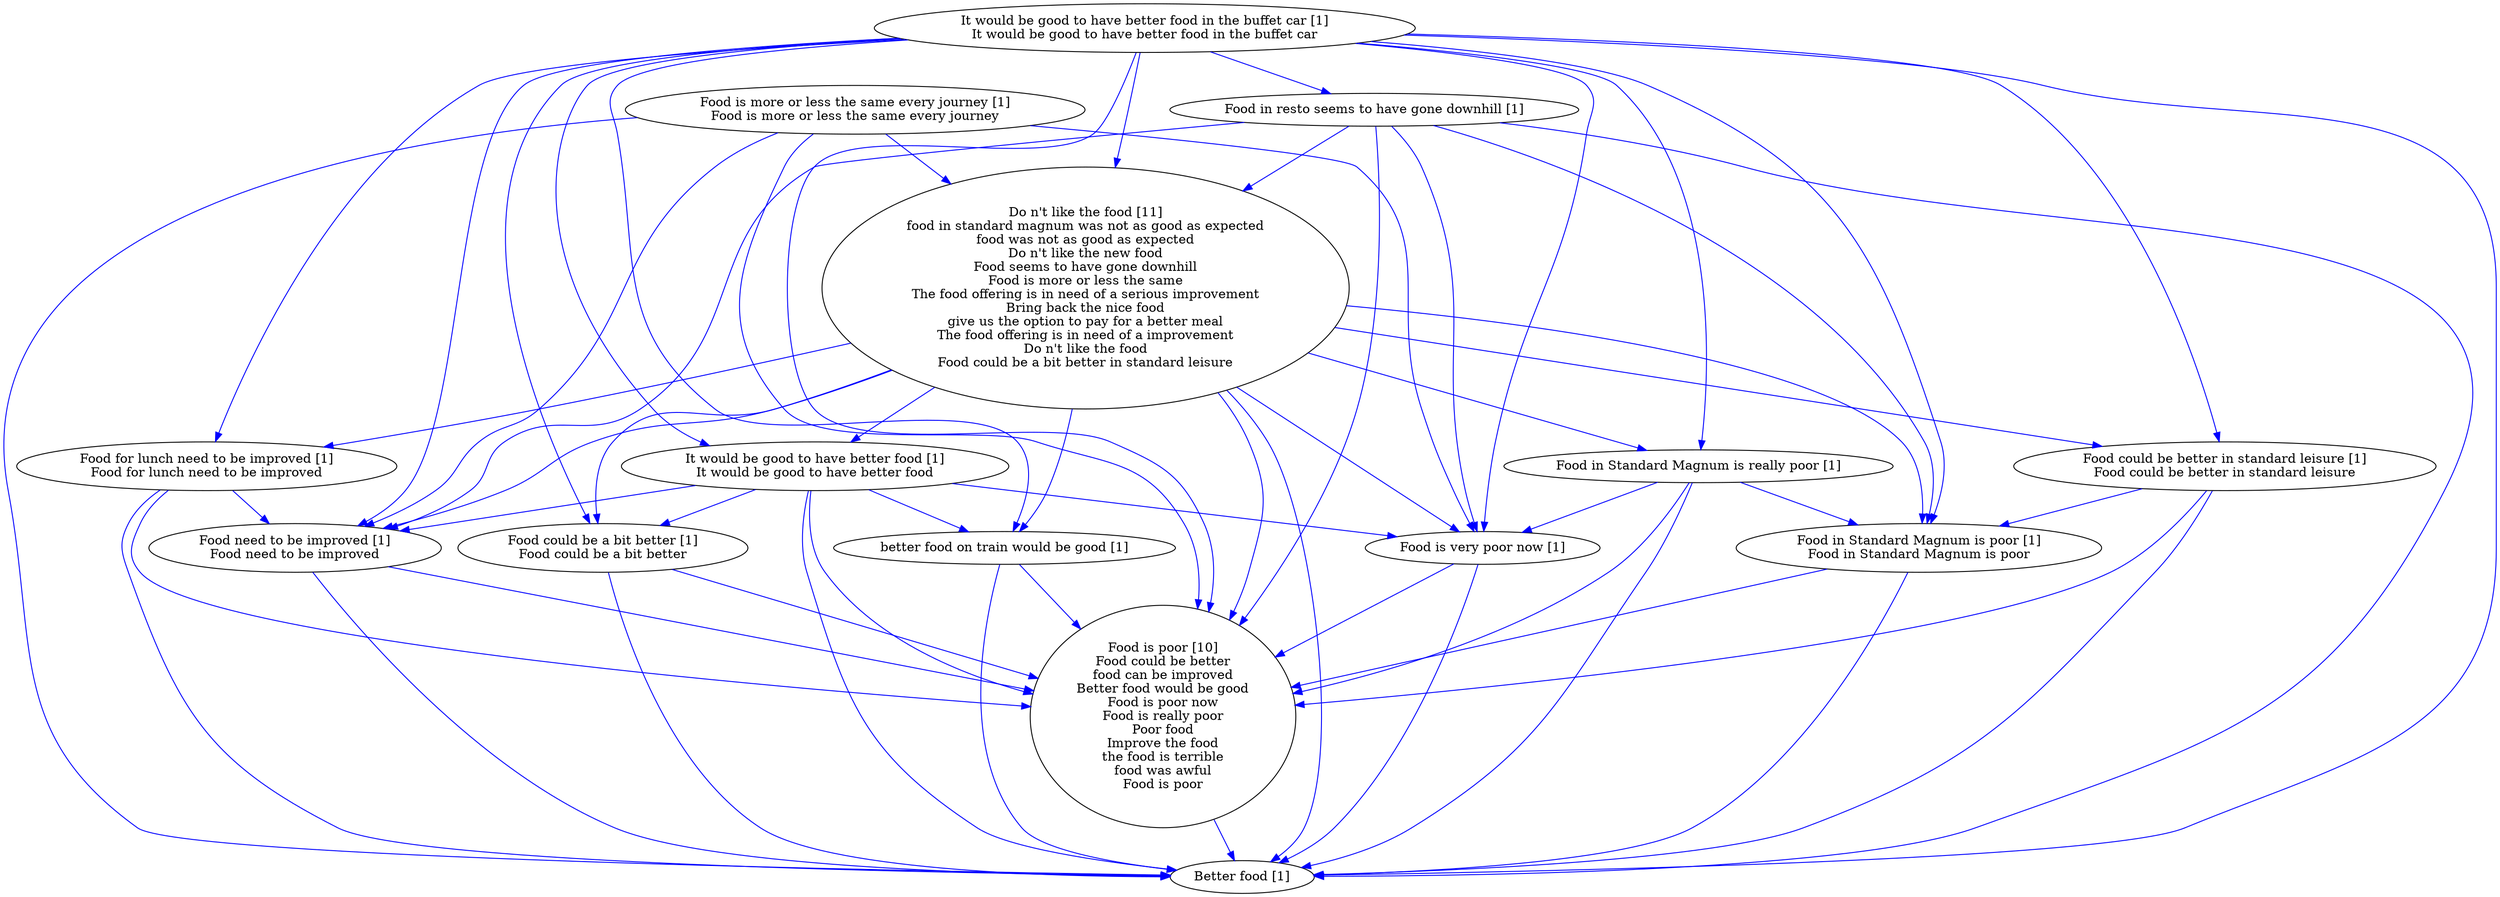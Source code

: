 digraph collapsedGraph {
"Do n't like the food [11]\nfood in standard magnum was not as good as expected\nfood was not as good as expected\nDo n't like the new food\nFood seems to have gone downhill\nFood is more or less the same\nThe food offering is in need of a serious improvement\nBring back the nice food\ngive us the option to pay for a better meal\nThe food offering is in need of a improvement\nDo n't like the food\nFood could be a bit better in standard leisure""Food is poor [10]\nFood could be better\nfood can be improved\nBetter food would be good\nFood is poor now\nFood is really poor\nPoor food\nImprove the food\nthe food is terrible\nfood was awful\nFood is poor""Better food [1]""Food could be better in standard leisure [1]\nFood could be better in standard leisure""Food could be a bit better [1]\nFood could be a bit better""Food for lunch need to be improved [1]\nFood for lunch need to be improved""Food need to be improved [1]\nFood need to be improved""Food in Standard Magnum is really poor [1]""Food in Standard Magnum is poor [1]\nFood in Standard Magnum is poor""Food in resto seems to have gone downhill [1]""Food is more or less the same every journey [1]\nFood is more or less the same every journey""Food is very poor now [1]""It would be good to have better food in the buffet car [1]\nIt would be good to have better food in the buffet car""It would be good to have better food [1]\nIt would be good to have better food""better food on train would be good [1]""Food could be better in standard leisure [1]\nFood could be better in standard leisure" -> "Better food [1]" [color=blue]
"Food could be a bit better [1]\nFood could be a bit better" -> "Better food [1]" [color=blue]
"Food for lunch need to be improved [1]\nFood for lunch need to be improved" -> "Food need to be improved [1]\nFood need to be improved" [color=blue]
"Do n't like the food [11]\nfood in standard magnum was not as good as expected\nfood was not as good as expected\nDo n't like the new food\nFood seems to have gone downhill\nFood is more or less the same\nThe food offering is in need of a serious improvement\nBring back the nice food\ngive us the option to pay for a better meal\nThe food offering is in need of a improvement\nDo n't like the food\nFood could be a bit better in standard leisure" -> "Food need to be improved [1]\nFood need to be improved" [color=blue]
"Food for lunch need to be improved [1]\nFood for lunch need to be improved" -> "Better food [1]" [color=blue]
"Food for lunch need to be improved [1]\nFood for lunch need to be improved" -> "Food is poor [10]\nFood could be better\nfood can be improved\nBetter food would be good\nFood is poor now\nFood is really poor\nPoor food\nImprove the food\nthe food is terrible\nfood was awful\nFood is poor" [color=blue]
"Food need to be improved [1]\nFood need to be improved" -> "Better food [1]" [color=blue]
"Food in Standard Magnum is really poor [1]" -> "Food in Standard Magnum is poor [1]\nFood in Standard Magnum is poor" [color=blue]
"Do n't like the food [11]\nfood in standard magnum was not as good as expected\nfood was not as good as expected\nDo n't like the new food\nFood seems to have gone downhill\nFood is more or less the same\nThe food offering is in need of a serious improvement\nBring back the nice food\ngive us the option to pay for a better meal\nThe food offering is in need of a improvement\nDo n't like the food\nFood could be a bit better in standard leisure" -> "Food in Standard Magnum is poor [1]\nFood in Standard Magnum is poor" [color=blue]
"Food could be better in standard leisure [1]\nFood could be better in standard leisure" -> "Food in Standard Magnum is poor [1]\nFood in Standard Magnum is poor" [color=blue]
"Food could be a bit better [1]\nFood could be a bit better" -> "Food is poor [10]\nFood could be better\nfood can be improved\nBetter food would be good\nFood is poor now\nFood is really poor\nPoor food\nImprove the food\nthe food is terrible\nfood was awful\nFood is poor" [color=blue]
"Food need to be improved [1]\nFood need to be improved" -> "Food is poor [10]\nFood could be better\nfood can be improved\nBetter food would be good\nFood is poor now\nFood is really poor\nPoor food\nImprove the food\nthe food is terrible\nfood was awful\nFood is poor" [color=blue]
"Food in Standard Magnum is really poor [1]" -> "Better food [1]" [color=blue]
"Food in Standard Magnum is poor [1]\nFood in Standard Magnum is poor" -> "Better food [1]" [color=blue]
"Food in Standard Magnum is poor [1]\nFood in Standard Magnum is poor" -> "Food is poor [10]\nFood could be better\nfood can be improved\nBetter food would be good\nFood is poor now\nFood is really poor\nPoor food\nImprove the food\nthe food is terrible\nfood was awful\nFood is poor" [color=blue]
"Food in resto seems to have gone downhill [1]" -> "Do n't like the food [11]\nfood in standard magnum was not as good as expected\nfood was not as good as expected\nDo n't like the new food\nFood seems to have gone downhill\nFood is more or less the same\nThe food offering is in need of a serious improvement\nBring back the nice food\ngive us the option to pay for a better meal\nThe food offering is in need of a improvement\nDo n't like the food\nFood could be a bit better in standard leisure" [color=blue]
"Food in resto seems to have gone downhill [1]" -> "Better food [1]" [color=blue]
"Food in resto seems to have gone downhill [1]" -> "Food need to be improved [1]\nFood need to be improved" [color=blue]
"Food in resto seems to have gone downhill [1]" -> "Food in Standard Magnum is poor [1]\nFood in Standard Magnum is poor" [color=blue]
"Food is more or less the same every journey [1]\nFood is more or less the same every journey" -> "Better food [1]" [color=blue]
"Food is more or less the same every journey [1]\nFood is more or less the same every journey" -> "Food is poor [10]\nFood could be better\nfood can be improved\nBetter food would be good\nFood is poor now\nFood is really poor\nPoor food\nImprove the food\nthe food is terrible\nfood was awful\nFood is poor" [color=blue]
"Food is more or less the same every journey [1]\nFood is more or less the same every journey" -> "Do n't like the food [11]\nfood in standard magnum was not as good as expected\nfood was not as good as expected\nDo n't like the new food\nFood seems to have gone downhill\nFood is more or less the same\nThe food offering is in need of a serious improvement\nBring back the nice food\ngive us the option to pay for a better meal\nThe food offering is in need of a improvement\nDo n't like the food\nFood could be a bit better in standard leisure" [color=blue]
"Food is more or less the same every journey [1]\nFood is more or less the same every journey" -> "Food need to be improved [1]\nFood need to be improved" [color=blue]
"Do n't like the food [11]\nfood in standard magnum was not as good as expected\nfood was not as good as expected\nDo n't like the new food\nFood seems to have gone downhill\nFood is more or less the same\nThe food offering is in need of a serious improvement\nBring back the nice food\ngive us the option to pay for a better meal\nThe food offering is in need of a improvement\nDo n't like the food\nFood could be a bit better in standard leisure" -> "Better food [1]" [color=blue]
"Food in Standard Magnum is really poor [1]" -> "Food is very poor now [1]" [color=blue]
"Food in resto seems to have gone downhill [1]" -> "Food is very poor now [1]" [color=blue]
"Food is more or less the same every journey [1]\nFood is more or less the same every journey" -> "Food is very poor now [1]" [color=blue]
"Food is very poor now [1]" -> "Better food [1]" [color=blue]
"Food is very poor now [1]" -> "Food is poor [10]\nFood could be better\nfood can be improved\nBetter food would be good\nFood is poor now\nFood is really poor\nPoor food\nImprove the food\nthe food is terrible\nfood was awful\nFood is poor" [color=blue]
"Food in resto seems to have gone downhill [1]" -> "Food is poor [10]\nFood could be better\nfood can be improved\nBetter food would be good\nFood is poor now\nFood is really poor\nPoor food\nImprove the food\nthe food is terrible\nfood was awful\nFood is poor" [color=blue]
"Food is poor [10]\nFood could be better\nfood can be improved\nBetter food would be good\nFood is poor now\nFood is really poor\nPoor food\nImprove the food\nthe food is terrible\nfood was awful\nFood is poor" -> "Better food [1]" [color=blue]
"It would be good to have better food in the buffet car [1]\nIt would be good to have better food in the buffet car" -> "It would be good to have better food [1]\nIt would be good to have better food" [color=blue]
"Do n't like the food [11]\nfood in standard magnum was not as good as expected\nfood was not as good as expected\nDo n't like the new food\nFood seems to have gone downhill\nFood is more or less the same\nThe food offering is in need of a serious improvement\nBring back the nice food\ngive us the option to pay for a better meal\nThe food offering is in need of a improvement\nDo n't like the food\nFood could be a bit better in standard leisure" -> "It would be good to have better food [1]\nIt would be good to have better food" [color=blue]
"It would be good to have better food in the buffet car [1]\nIt would be good to have better food in the buffet car" -> "Better food [1]" [color=blue]
"It would be good to have better food in the buffet car [1]\nIt would be good to have better food in the buffet car" -> "Food could be better in standard leisure [1]\nFood could be better in standard leisure" [color=blue]
"It would be good to have better food in the buffet car [1]\nIt would be good to have better food in the buffet car" -> "Food could be a bit better [1]\nFood could be a bit better" [color=blue]
"It would be good to have better food in the buffet car [1]\nIt would be good to have better food in the buffet car" -> "Food for lunch need to be improved [1]\nFood for lunch need to be improved" [color=blue]
"It would be good to have better food in the buffet car [1]\nIt would be good to have better food in the buffet car" -> "Food need to be improved [1]\nFood need to be improved" [color=blue]
"It would be good to have better food in the buffet car [1]\nIt would be good to have better food in the buffet car" -> "Food in Standard Magnum is really poor [1]" [color=blue]
"It would be good to have better food in the buffet car [1]\nIt would be good to have better food in the buffet car" -> "Food in Standard Magnum is poor [1]\nFood in Standard Magnum is poor" [color=blue]
"It would be good to have better food in the buffet car [1]\nIt would be good to have better food in the buffet car" -> "Food is poor [10]\nFood could be better\nfood can be improved\nBetter food would be good\nFood is poor now\nFood is really poor\nPoor food\nImprove the food\nthe food is terrible\nfood was awful\nFood is poor" [color=blue]
"It would be good to have better food in the buffet car [1]\nIt would be good to have better food in the buffet car" -> "Food in resto seems to have gone downhill [1]" [color=blue]
"It would be good to have better food in the buffet car [1]\nIt would be good to have better food in the buffet car" -> "Food is very poor now [1]" [color=blue]
"It would be good to have better food [1]\nIt would be good to have better food" -> "Better food [1]" [color=blue]
"It would be good to have better food [1]\nIt would be good to have better food" -> "Food could be a bit better [1]\nFood could be a bit better" [color=blue]
"It would be good to have better food [1]\nIt would be good to have better food" -> "Food need to be improved [1]\nFood need to be improved" [color=blue]
"It would be good to have better food [1]\nIt would be good to have better food" -> "Food is very poor now [1]" [color=blue]
"It would be good to have better food [1]\nIt would be good to have better food" -> "Food is poor [10]\nFood could be better\nfood can be improved\nBetter food would be good\nFood is poor now\nFood is really poor\nPoor food\nImprove the food\nthe food is terrible\nfood was awful\nFood is poor" [color=blue]
"It would be good to have better food in the buffet car [1]\nIt would be good to have better food in the buffet car" -> "Do n't like the food [11]\nfood in standard magnum was not as good as expected\nfood was not as good as expected\nDo n't like the new food\nFood seems to have gone downhill\nFood is more or less the same\nThe food offering is in need of a serious improvement\nBring back the nice food\ngive us the option to pay for a better meal\nThe food offering is in need of a improvement\nDo n't like the food\nFood could be a bit better in standard leisure" [color=blue]
"Do n't like the food [11]\nfood in standard magnum was not as good as expected\nfood was not as good as expected\nDo n't like the new food\nFood seems to have gone downhill\nFood is more or less the same\nThe food offering is in need of a serious improvement\nBring back the nice food\ngive us the option to pay for a better meal\nThe food offering is in need of a improvement\nDo n't like the food\nFood could be a bit better in standard leisure" -> "Food in Standard Magnum is really poor [1]" [color=blue]
"Do n't like the food [11]\nfood in standard magnum was not as good as expected\nfood was not as good as expected\nDo n't like the new food\nFood seems to have gone downhill\nFood is more or less the same\nThe food offering is in need of a serious improvement\nBring back the nice food\ngive us the option to pay for a better meal\nThe food offering is in need of a improvement\nDo n't like the food\nFood could be a bit better in standard leisure" -> "Food could be better in standard leisure [1]\nFood could be better in standard leisure" [color=blue]
"It would be good to have better food in the buffet car [1]\nIt would be good to have better food in the buffet car" -> "better food on train would be good [1]" [color=blue]
"It would be good to have better food [1]\nIt would be good to have better food" -> "better food on train would be good [1]" [color=blue]
"better food on train would be good [1]" -> "Better food [1]" [color=blue]
"better food on train would be good [1]" -> "Food is poor [10]\nFood could be better\nfood can be improved\nBetter food would be good\nFood is poor now\nFood is really poor\nPoor food\nImprove the food\nthe food is terrible\nfood was awful\nFood is poor" [color=blue]
"Food in Standard Magnum is really poor [1]" -> "Food is poor [10]\nFood could be better\nfood can be improved\nBetter food would be good\nFood is poor now\nFood is really poor\nPoor food\nImprove the food\nthe food is terrible\nfood was awful\nFood is poor" [color=blue]
"Do n't like the food [11]\nfood in standard magnum was not as good as expected\nfood was not as good as expected\nDo n't like the new food\nFood seems to have gone downhill\nFood is more or less the same\nThe food offering is in need of a serious improvement\nBring back the nice food\ngive us the option to pay for a better meal\nThe food offering is in need of a improvement\nDo n't like the food\nFood could be a bit better in standard leisure" -> "better food on train would be good [1]" [color=blue]
"Do n't like the food [11]\nfood in standard magnum was not as good as expected\nfood was not as good as expected\nDo n't like the new food\nFood seems to have gone downhill\nFood is more or less the same\nThe food offering is in need of a serious improvement\nBring back the nice food\ngive us the option to pay for a better meal\nThe food offering is in need of a improvement\nDo n't like the food\nFood could be a bit better in standard leisure" -> "Food could be a bit better [1]\nFood could be a bit better" [color=blue]
"Do n't like the food [11]\nfood in standard magnum was not as good as expected\nfood was not as good as expected\nDo n't like the new food\nFood seems to have gone downhill\nFood is more or less the same\nThe food offering is in need of a serious improvement\nBring back the nice food\ngive us the option to pay for a better meal\nThe food offering is in need of a improvement\nDo n't like the food\nFood could be a bit better in standard leisure" -> "Food for lunch need to be improved [1]\nFood for lunch need to be improved" [color=blue]
"Do n't like the food [11]\nfood in standard magnum was not as good as expected\nfood was not as good as expected\nDo n't like the new food\nFood seems to have gone downhill\nFood is more or less the same\nThe food offering is in need of a serious improvement\nBring back the nice food\ngive us the option to pay for a better meal\nThe food offering is in need of a improvement\nDo n't like the food\nFood could be a bit better in standard leisure" -> "Food is very poor now [1]" [color=blue]
"Do n't like the food [11]\nfood in standard magnum was not as good as expected\nfood was not as good as expected\nDo n't like the new food\nFood seems to have gone downhill\nFood is more or less the same\nThe food offering is in need of a serious improvement\nBring back the nice food\ngive us the option to pay for a better meal\nThe food offering is in need of a improvement\nDo n't like the food\nFood could be a bit better in standard leisure" -> "Food is poor [10]\nFood could be better\nfood can be improved\nBetter food would be good\nFood is poor now\nFood is really poor\nPoor food\nImprove the food\nthe food is terrible\nfood was awful\nFood is poor" [color=blue]
"Food could be better in standard leisure [1]\nFood could be better in standard leisure" -> "Food is poor [10]\nFood could be better\nfood can be improved\nBetter food would be good\nFood is poor now\nFood is really poor\nPoor food\nImprove the food\nthe food is terrible\nfood was awful\nFood is poor" [color=blue]
}